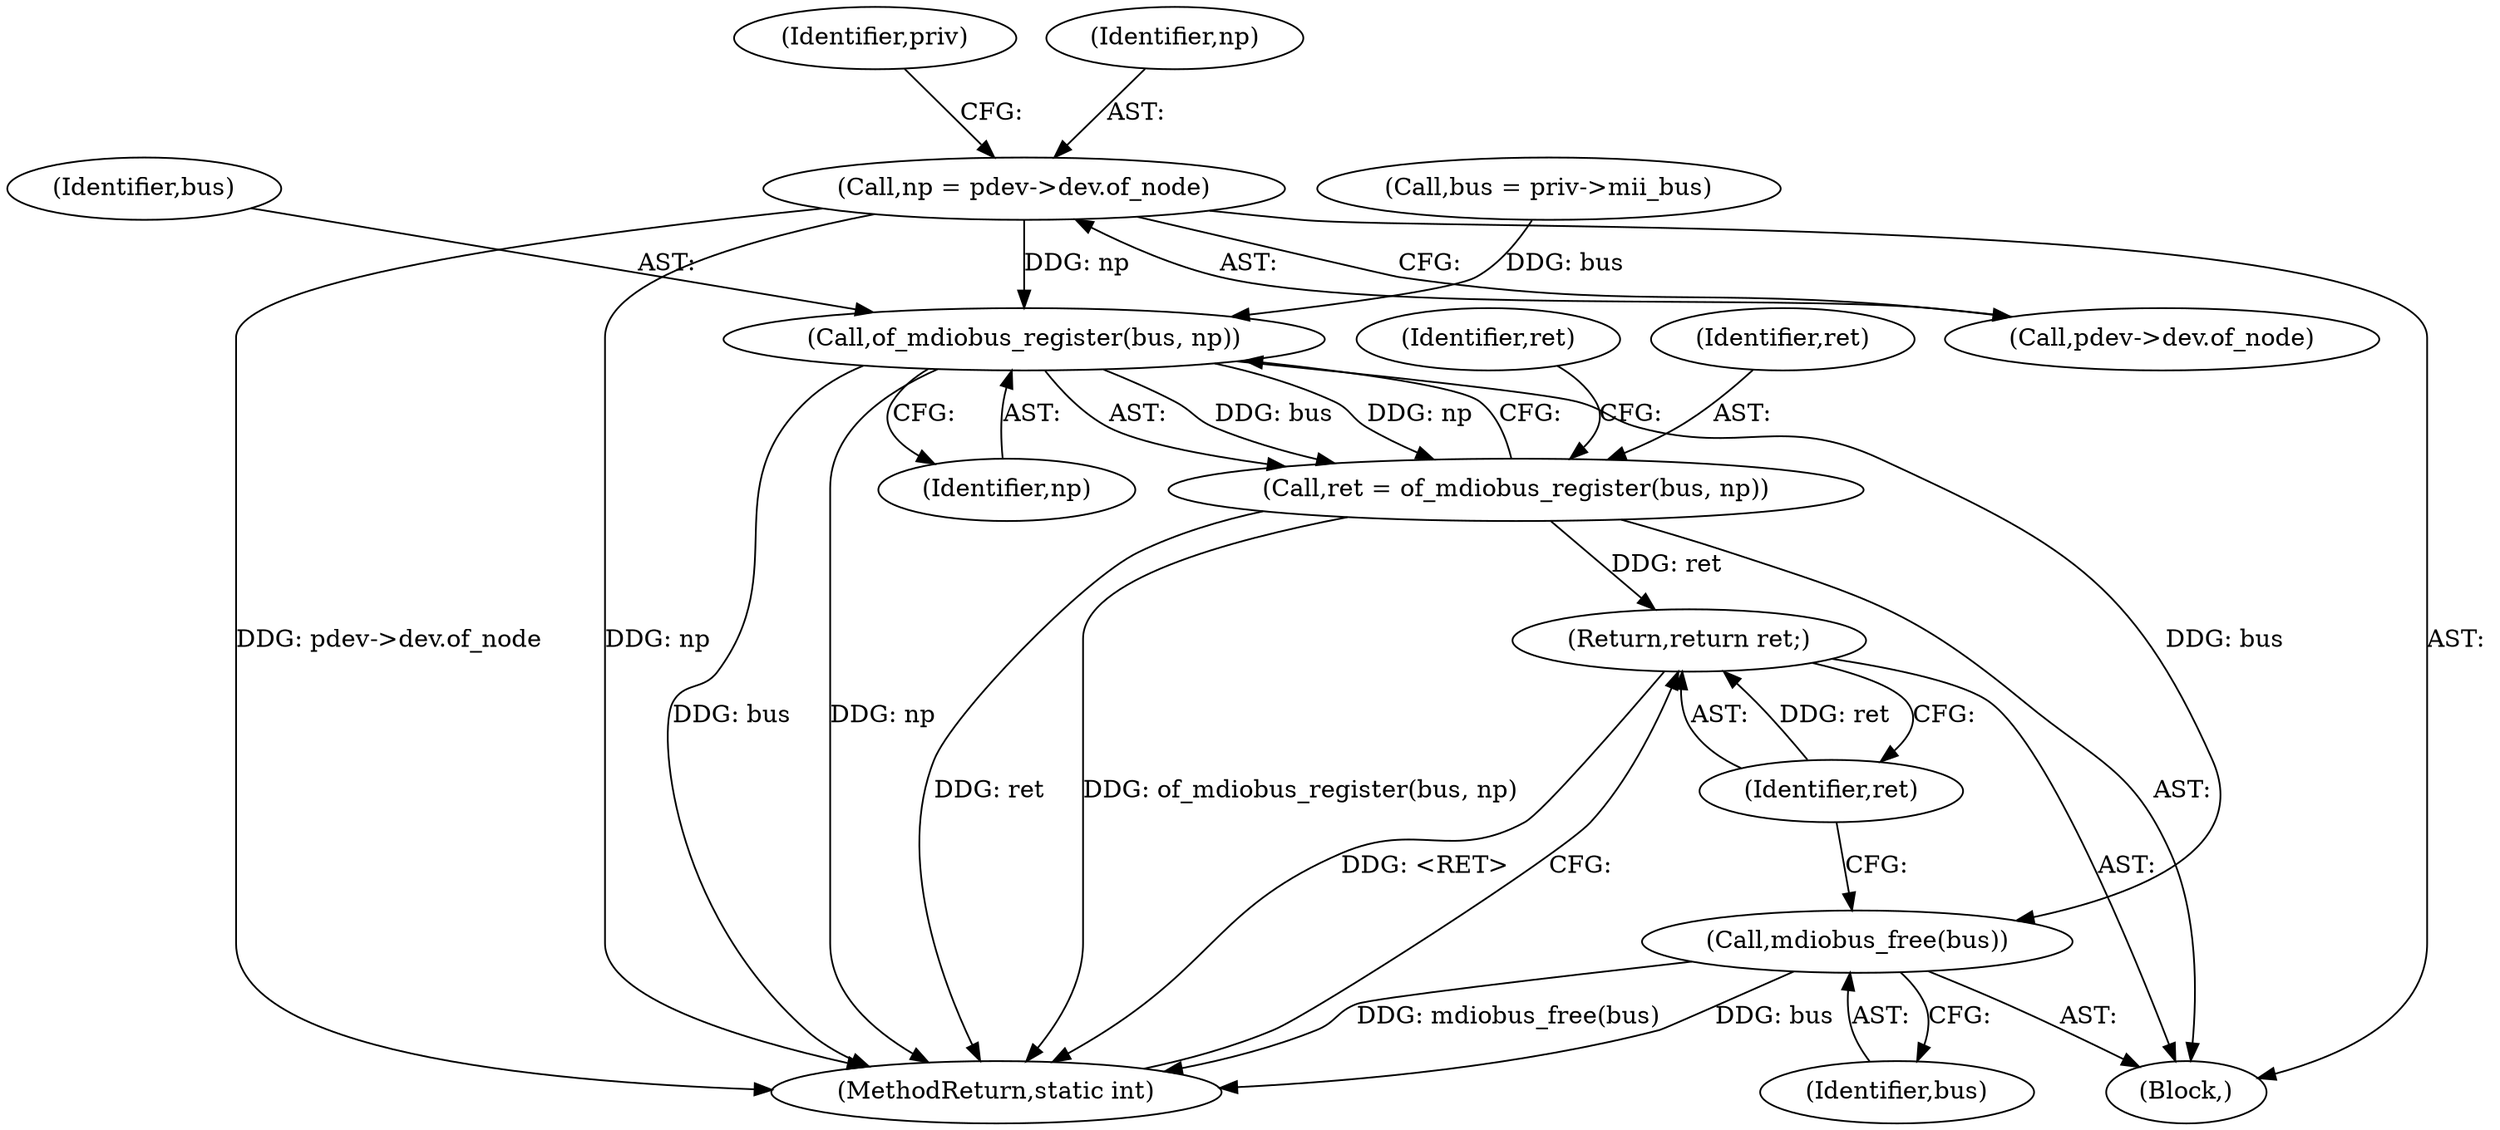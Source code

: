digraph "0_linux_297a6961ffb8ff4dc66c9fbf53b924bd1dda05d5@pointer" {
"1000117" [label="(Call,np = pdev->dev.of_node)"];
"1000290" [label="(Call,of_mdiobus_register(bus, np))"];
"1000288" [label="(Call,ret = of_mdiobus_register(bus, np))"];
"1000320" [label="(Return,return ret;)"];
"1000318" [label="(Call,mdiobus_free(bus))"];
"1000322" [label="(MethodReturn,static int)"];
"1000117" [label="(Call,np = pdev->dev.of_node)"];
"1000292" [label="(Identifier,np)"];
"1000291" [label="(Identifier,bus)"];
"1000321" [label="(Identifier,ret)"];
"1000125" [label="(Identifier,priv)"];
"1000290" [label="(Call,of_mdiobus_register(bus, np))"];
"1000118" [label="(Identifier,np)"];
"1000103" [label="(Block,)"];
"1000288" [label="(Call,ret = of_mdiobus_register(bus, np))"];
"1000294" [label="(Identifier,ret)"];
"1000289" [label="(Identifier,ret)"];
"1000320" [label="(Return,return ret;)"];
"1000319" [label="(Identifier,bus)"];
"1000119" [label="(Call,pdev->dev.of_node)"];
"1000318" [label="(Call,mdiobus_free(bus))"];
"1000195" [label="(Call,bus = priv->mii_bus)"];
"1000117" -> "1000103"  [label="AST: "];
"1000117" -> "1000119"  [label="CFG: "];
"1000118" -> "1000117"  [label="AST: "];
"1000119" -> "1000117"  [label="AST: "];
"1000125" -> "1000117"  [label="CFG: "];
"1000117" -> "1000322"  [label="DDG: np"];
"1000117" -> "1000322"  [label="DDG: pdev->dev.of_node"];
"1000117" -> "1000290"  [label="DDG: np"];
"1000290" -> "1000288"  [label="AST: "];
"1000290" -> "1000292"  [label="CFG: "];
"1000291" -> "1000290"  [label="AST: "];
"1000292" -> "1000290"  [label="AST: "];
"1000288" -> "1000290"  [label="CFG: "];
"1000290" -> "1000322"  [label="DDG: bus"];
"1000290" -> "1000322"  [label="DDG: np"];
"1000290" -> "1000288"  [label="DDG: bus"];
"1000290" -> "1000288"  [label="DDG: np"];
"1000195" -> "1000290"  [label="DDG: bus"];
"1000290" -> "1000318"  [label="DDG: bus"];
"1000288" -> "1000103"  [label="AST: "];
"1000289" -> "1000288"  [label="AST: "];
"1000294" -> "1000288"  [label="CFG: "];
"1000288" -> "1000322"  [label="DDG: of_mdiobus_register(bus, np)"];
"1000288" -> "1000322"  [label="DDG: ret"];
"1000288" -> "1000320"  [label="DDG: ret"];
"1000320" -> "1000103"  [label="AST: "];
"1000320" -> "1000321"  [label="CFG: "];
"1000321" -> "1000320"  [label="AST: "];
"1000322" -> "1000320"  [label="CFG: "];
"1000320" -> "1000322"  [label="DDG: <RET>"];
"1000321" -> "1000320"  [label="DDG: ret"];
"1000318" -> "1000103"  [label="AST: "];
"1000318" -> "1000319"  [label="CFG: "];
"1000319" -> "1000318"  [label="AST: "];
"1000321" -> "1000318"  [label="CFG: "];
"1000318" -> "1000322"  [label="DDG: mdiobus_free(bus)"];
"1000318" -> "1000322"  [label="DDG: bus"];
}
